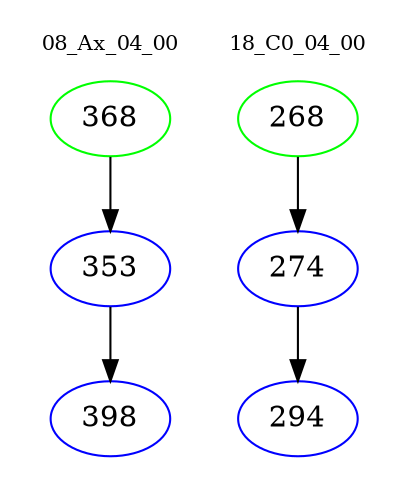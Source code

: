 digraph{
subgraph cluster_0 {
color = white
label = "08_Ax_04_00";
fontsize=10;
T0_368 [label="368", color="green"]
T0_368 -> T0_353 [color="black"]
T0_353 [label="353", color="blue"]
T0_353 -> T0_398 [color="black"]
T0_398 [label="398", color="blue"]
}
subgraph cluster_1 {
color = white
label = "18_C0_04_00";
fontsize=10;
T1_268 [label="268", color="green"]
T1_268 -> T1_274 [color="black"]
T1_274 [label="274", color="blue"]
T1_274 -> T1_294 [color="black"]
T1_294 [label="294", color="blue"]
}
}
